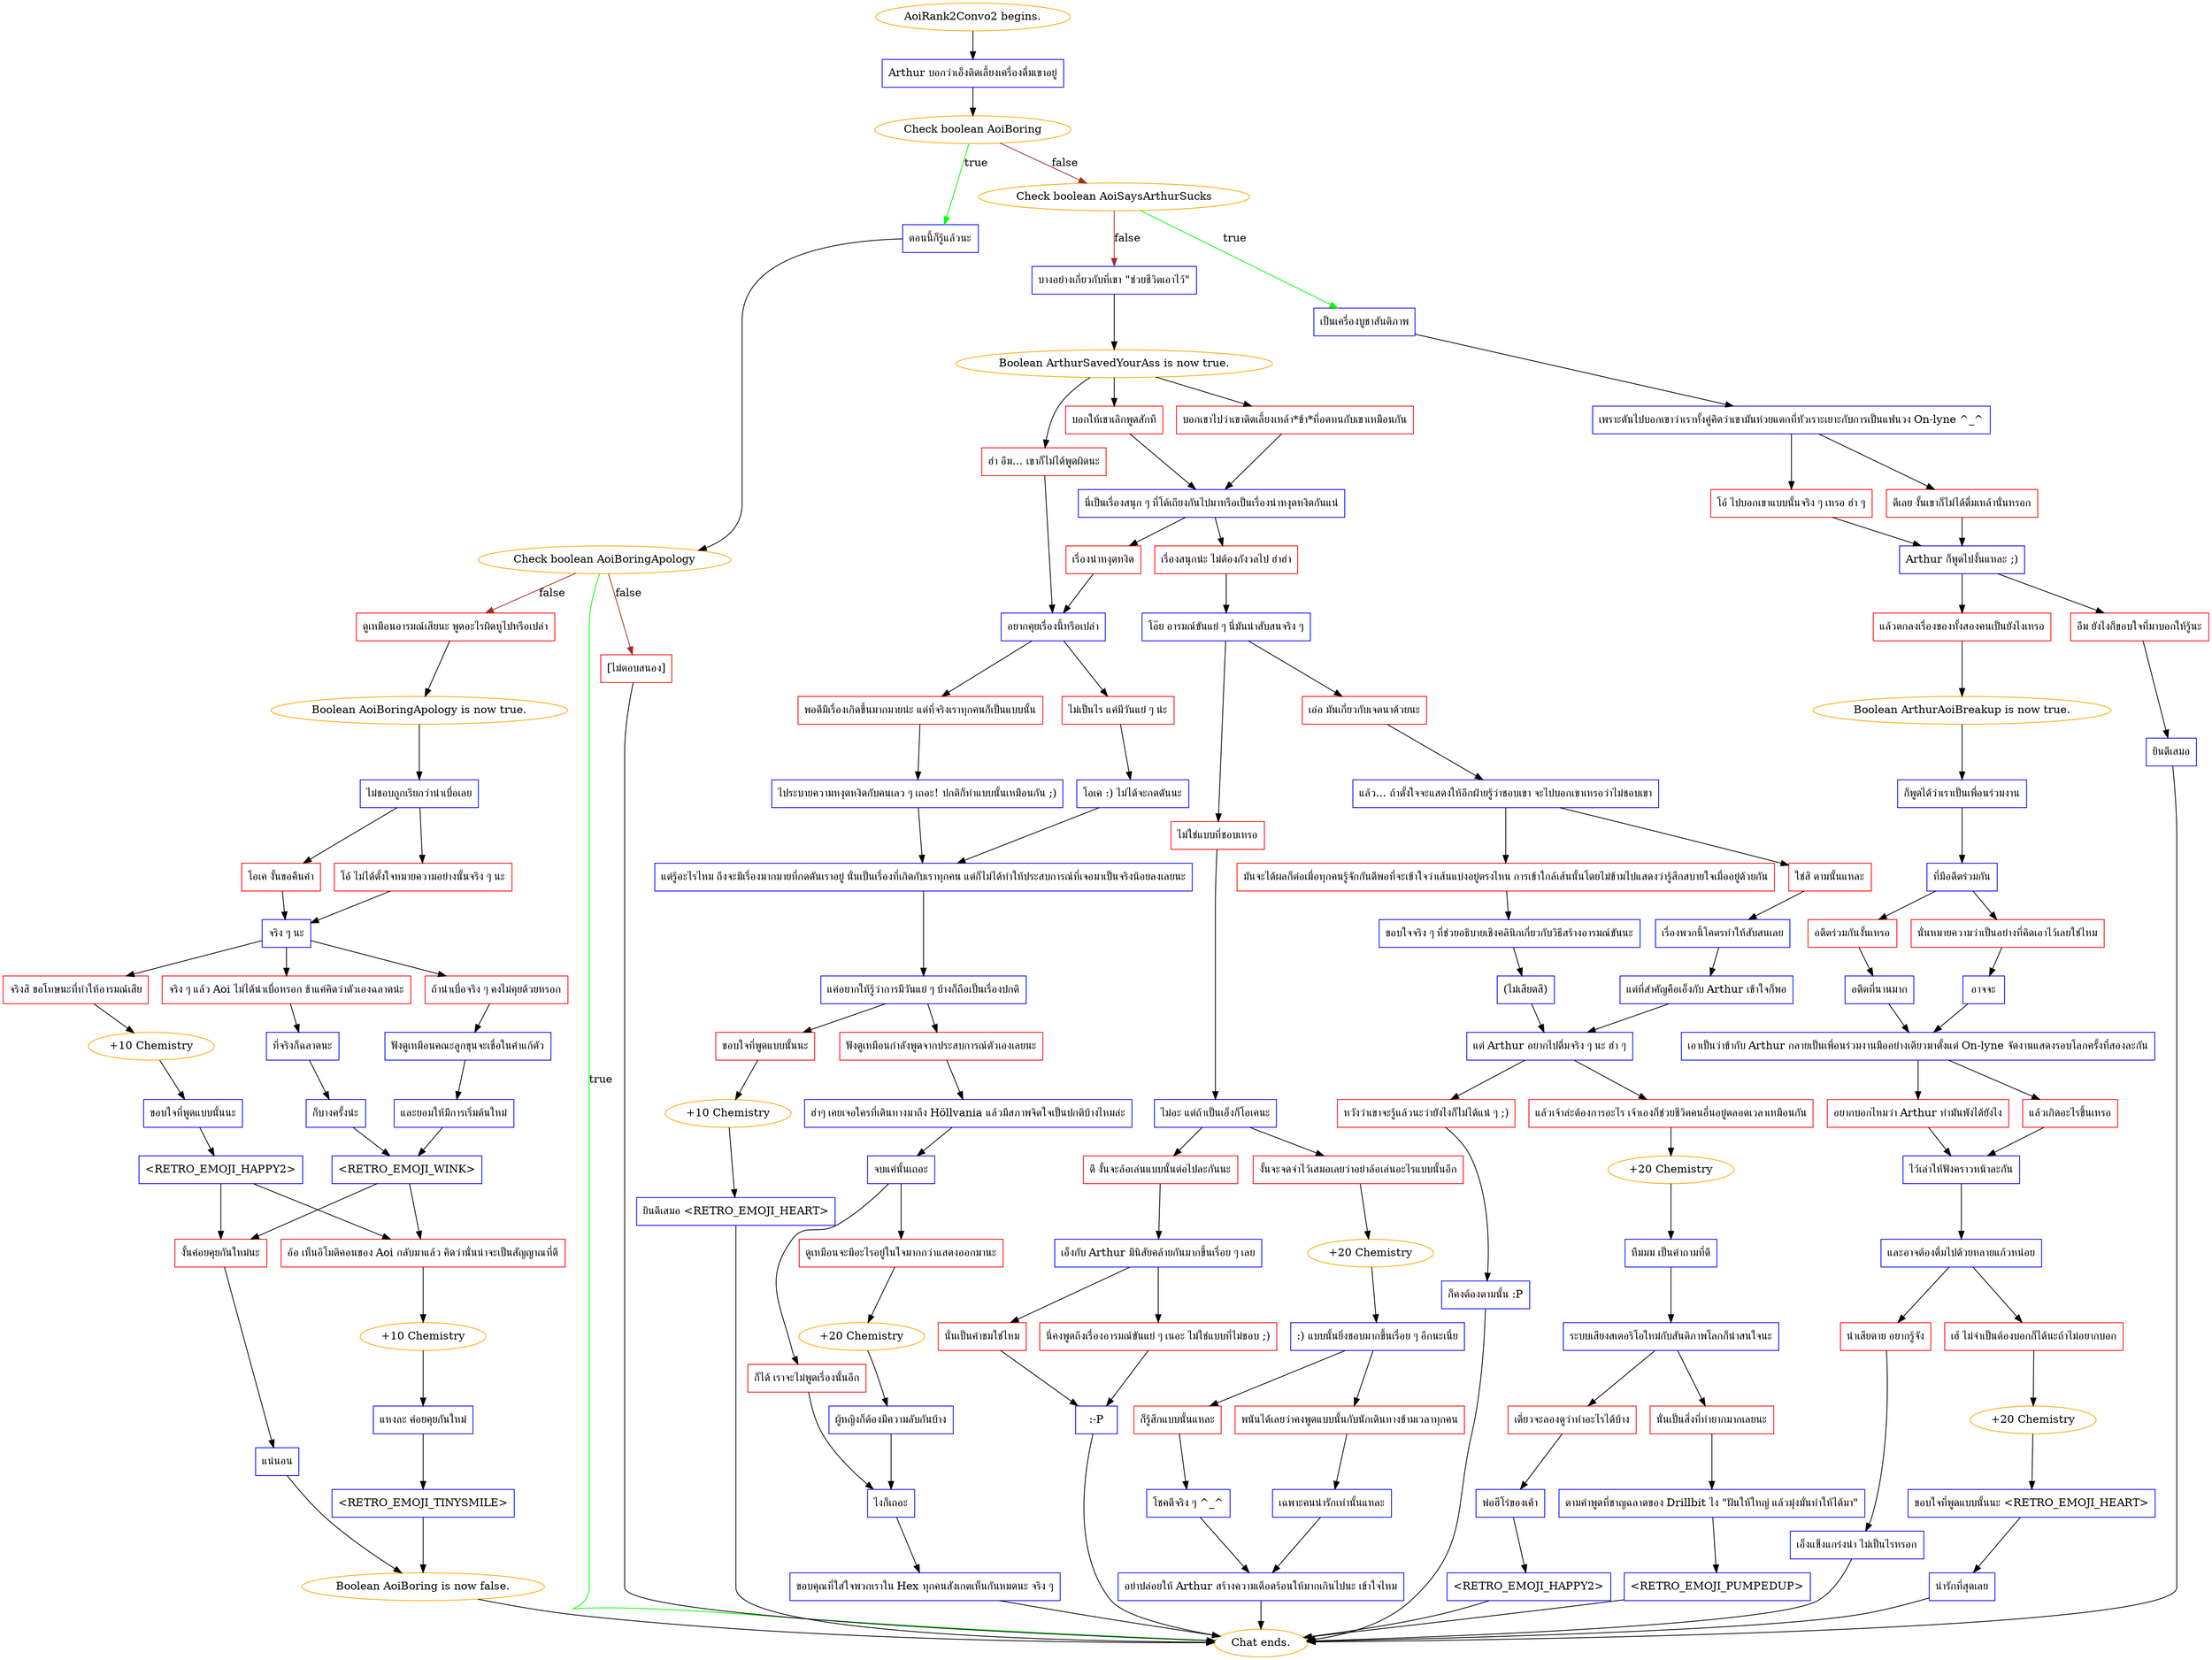 digraph {
	"AoiRank2Convo2 begins." [color=orange];
		"AoiRank2Convo2 begins." -> j4070007574;
	j4070007574 [label="Arthur บอกว่าเอ็งติดเลี้ยงเครื่องดื่มเขาอยู่",shape=box,color=blue];
		j4070007574 -> j1813516089;
	j1813516089 [label="Check boolean AoiBoring",color=orange];
		j1813516089 -> j3413070239 [label=true,color=green];
		j1813516089 -> j465871379 [label=false,color=brown];
	j3413070239 [label="ตอนนี้ก็รู้แล้วนะ",shape=box,color=blue];
		j3413070239 -> j2848214661;
	j465871379 [label="Check boolean AoiSaysArthurSucks",color=orange];
		j465871379 -> j18117579 [label=true,color=green];
		j465871379 -> j313764283 [label=false,color=brown];
	j2848214661 [label="Check boolean AoiBoringApology",color=orange];
		j2848214661 -> "Chat ends." [label=true,color=green];
		j2848214661 -> j3698578207 [label=false,color=brown];
		j2848214661 -> j3641950350 [label=false,color=brown];
	j18117579 [label="เป็นเครื่องบูชาสันติภาพ",shape=box,color=blue];
		j18117579 -> j990719776;
	j313764283 [label="บางอย่างเกี่ยวกับที่เขา \"ช่วยชีวิตเอาไว้\"",shape=box,color=blue];
		j313764283 -> j181488844;
	"Chat ends." [color=orange];
	j3698578207 [label="ดูเหมือนอารมณ์เสียนะ พูดอะไรผิดหูไปหรือเปล่า",shape=box,color=red];
		j3698578207 -> j2111251563;
	j3641950350 [label="[ไม่ตอบสนอง]",shape=box,color=red];
		j3641950350 -> "Chat ends.";
	j990719776 [label="เพราะดันไปบอกเขาว่าเราทั้งคู่คิดว่าเขามันห่วยแตกที่หัวเราะเยาะกับการเป็นแฟนวง On-lyne ^_^",shape=box,color=blue];
		j990719776 -> j446027638;
		j990719776 -> j295815782;
	j181488844 [label="Boolean ArthurSavedYourAss is now true.",color=orange];
		j181488844 -> j744739658;
		j181488844 -> j391308580;
		j181488844 -> j4009959995;
	j2111251563 [label="Boolean AoiBoringApology is now true.",color=orange];
		j2111251563 -> j1560256172;
	j446027638 [label="ดีเลย งั้นเขาก็ไม่ได้ดื่มเหล้านั่นหรอก",shape=box,color=red];
		j446027638 -> j944838470;
	j295815782 [label="โอ้ ไปบอกเขาแบบนั้นจริง ๆ เหรอ ฮ่า ๆ",shape=box,color=red];
		j295815782 -> j944838470;
	j744739658 [label="ฮ่า อืม... เขาก็ไม่ได้พูดผิดนะ",shape=box,color=red];
		j744739658 -> j3602016655;
	j391308580 [label="บอกให้เขาเลิกพูดสักที",shape=box,color=red];
		j391308580 -> j3680396519;
	j4009959995 [label="บอกเขาไปว่าเขาติดเลี้ยงเหล้า*ข้า*ที่อดทนกับเขาเหมือนกัน",shape=box,color=red];
		j4009959995 -> j3680396519;
	j1560256172 [label="ไม่ชอบถูกเรียกว่าน่าเบื่อเลย",shape=box,color=blue];
		j1560256172 -> j3761917845;
		j1560256172 -> j954143333;
	j944838470 [label="Arthur ก็พูดไปงั้นแหละ ;)",shape=box,color=blue];
		j944838470 -> j714350046;
		j944838470 -> j528179752;
	j3602016655 [label="อยากคุยเรื่องนี้หรือเปล่า",shape=box,color=blue];
		j3602016655 -> j3128508874;
		j3602016655 -> j1499406738;
	j3680396519 [label="นี่เป็นเรื่องสนุก ๆ ที่โต้เถียงกันไปมาหรือเป็นเรื่องน่าหงุดหงิดกันแน่",shape=box,color=blue];
		j3680396519 -> j93437848;
		j3680396519 -> j2143823481;
	j3761917845 [label="โอ้ ไม่ได้ตั้งใจหมายความอย่างนั้นจริง ๆ นะ",shape=box,color=red];
		j3761917845 -> j3100145097;
	j954143333 [label="โอเค งั้นขอคืนคำ",shape=box,color=red];
		j954143333 -> j3100145097;
	j714350046 [label="อืม ยังไงก็ขอบใจที่มาบอกให้รู้นะ",shape=box,color=red];
		j714350046 -> j4180872550;
	j528179752 [label="แล้วตกลงเรื่องของทั้งสองคนเป็นยังไงเหรอ",shape=box,color=red];
		j528179752 -> j823471793;
	j3128508874 [label="ไม่เป็นไร แค่มีวันแย่ ๆ น่ะ",shape=box,color=red];
		j3128508874 -> j915453069;
	j1499406738 [label="พอดีมีเรื่องเกิดขึ้นมากมายน่ะ แต่ที่จริงเราทุกคนก็เป็นแบบนั้น",shape=box,color=red];
		j1499406738 -> j1751988687;
	j93437848 [label="เรื่องน่าหงุดหงิด",shape=box,color=red];
		j93437848 -> j3602016655;
	j2143823481 [label="เรื่องสนุกน่ะ ไม่ต้องกังวลไป ฮ่าฮ่า",shape=box,color=red];
		j2143823481 -> j1820205687;
	j3100145097 [label="จริง ๆ นะ",shape=box,color=blue];
		j3100145097 -> j864935637;
		j3100145097 -> j3093293557;
		j3100145097 -> j2201705189;
	j4180872550 [label="ยินดีเสมอ",shape=box,color=blue];
		j4180872550 -> "Chat ends.";
	j823471793 [label="Boolean ArthurAoiBreakup is now true.",color=orange];
		j823471793 -> j4158064327;
	j915453069 [label="โอเค :) ไม่ได้จะกดดันนะ",shape=box,color=blue];
		j915453069 -> j2010836646;
	j1751988687 [label="ไประบายความหงุดหงิดกับคนเลว ๆ เถอะ! ปกติก็ทำแบบนั้นเหมือนกัน ;)",shape=box,color=blue];
		j1751988687 -> j2010836646;
	j1820205687 [label="โอ๊ย อารมณ์ขันแย่ ๆ นี่มันน่าสับสนจริง ๆ",shape=box,color=blue];
		j1820205687 -> j273177762;
		j1820205687 -> j2122635774;
	j864935637 [label="จริงสิ ขอโทษนะที่ทำให้อารมณ์เสีย",shape=box,color=red];
		j864935637 -> j2979674809;
	j3093293557 [label="จริง ๆ แล้ว Aoi ไม่ได้น่าเบื่อหรอก ข้าแค่คิดว่าตัวเองฉลาดน่ะ",shape=box,color=red];
		j3093293557 -> j3441808639;
	j2201705189 [label="ถ้าน่าเบื่อจริง ๆ คงไม่คุยด้วยหรอก",shape=box,color=red];
		j2201705189 -> j495578661;
	j4158064327 [label="ก็พูดได้ว่าเราเป็นเพื่อนร่วมงาน",shape=box,color=blue];
		j4158064327 -> j2327596892;
	j2010836646 [label="แต่รู้อะไรไหม ถึงจะมีเรื่องมากมายที่กดดันเราอยู่ นั่นเป็นเรื่องที่เกิดกับเราทุกคน แต่ก็ไม่ได้ทำให้ประสบการณ์ที่เจอมาเป็นจริงน้อยลงเลยนะ",shape=box,color=blue];
		j2010836646 -> j3668464400;
	j273177762 [label="ไม่ใช่แบบที่ชอบเหรอ",shape=box,color=red];
		j273177762 -> j2534453009;
	j2122635774 [label="เอ่อ มันเกี่ยวกับเจตนาด้วยนะ",shape=box,color=red];
		j2122635774 -> j2916267954;
	j2979674809 [label="+10 Chemistry",color=orange];
		j2979674809 -> j109874994;
	j3441808639 [label="ที่จริงก็ฉลาดนะ",shape=box,color=blue];
		j3441808639 -> j3511697923;
	j495578661 [label="ฟังดูเหมือนคณะลูกขุนจะเชื่อในคำแก้ตัว",shape=box,color=blue];
		j495578661 -> j1738748528;
	j2327596892 [label="ที่มีอดีตร่วมกัน",shape=box,color=blue];
		j2327596892 -> j2419419037;
		j2327596892 -> j2681585084;
	j3668464400 [label="แค่อยากให้รู้ว่าการมีวันแย่ ๆ บ้างก็ถือเป็นเรื่องปกติ",shape=box,color=blue];
		j3668464400 -> j707283131;
		j3668464400 -> j4252418617;
	j2534453009 [label="ไม่อะ แต่ถ้าเป็นเอ็งก็โอเคนะ",shape=box,color=blue];
		j2534453009 -> j4123669406;
		j2534453009 -> j33544157;
	j2916267954 [label="แล้ว... ถ้าตั้งใจจะแสดงให้อีกฝ่ายรู้ว่าชอบเขา จะไปบอกเขาเหรอว่าไม่ชอบเขา",shape=box,color=blue];
		j2916267954 -> j1793871010;
		j2916267954 -> j3937991824;
	j109874994 [label="ขอบใจที่พูดแบบนั้นนะ",shape=box,color=blue];
		j109874994 -> j915643679;
	j3511697923 [label="ก็บางครั้งน่ะ",shape=box,color=blue];
		j3511697923 -> j242158032;
	j1738748528 [label="และยอมให้มีการเริ่มต้นใหม่",shape=box,color=blue];
		j1738748528 -> j242158032;
	j2419419037 [label="นั่นหมายความว่าเป็นอย่างที่คิดเอาไว้เลยใช่ไหม",shape=box,color=red];
		j2419419037 -> j2815158379;
	j2681585084 [label="อดีตร่วมกันงั้นเหรอ",shape=box,color=red];
		j2681585084 -> j645594225;
	j707283131 [label="ขอบใจที่พูดแบบนั้นนะ",shape=box,color=red];
		j707283131 -> j3159603914;
	j4252418617 [label="ฟังดูเหมือนกำลังพูดจากประสบการณ์ตัวเองเลยนะ",shape=box,color=red];
		j4252418617 -> j865495871;
	j4123669406 [label="งั้นจะจดจำไว้เสมอเลยว่าอย่าล้อเล่นอะไรแบบนั้นอีก",shape=box,color=red];
		j4123669406 -> j1670626571;
	j33544157 [label="ดี งั้นจะล้อเล่นแบบนั้นต่อไปละกันนะ",shape=box,color=red];
		j33544157 -> j4205099593;
	j1793871010 [label="มันจะได้ผลก็ต่อเมื่อทุกคนรู้จักกันดีพอที่จะเข้าใจว่าเส้นแบ่งอยู่ตรงไหน การเข้าใกล้เส้นนั้นโดยไม่ข้ามไปแสดงว่ารู้สึกสบายใจเมื่ออยู่ด้วยกัน",shape=box,color=red];
		j1793871010 -> j2392019571;
	j3937991824 [label="ใช่สิ ตามนั้นแหละ",shape=box,color=red];
		j3937991824 -> j2258858038;
	j915643679 [label="<RETRO_EMOJI_HAPPY2>",shape=box,color=blue];
		j915643679 -> j1491377726;
		j915643679 -> j4179088557;
	j242158032 [label="<RETRO_EMOJI_WINK>",shape=box,color=blue];
		j242158032 -> j1491377726;
		j242158032 -> j4179088557;
	j2815158379 [label="อาจจะ",shape=box,color=blue];
		j2815158379 -> j1353775920;
	j645594225 [label="อดีตที่นานมาก",shape=box,color=blue];
		j645594225 -> j1353775920;
	j3159603914 [label="+10 Chemistry",color=orange];
		j3159603914 -> j3428721657;
	j865495871 [label="ฮ่าๆ เคยเจอใครที่เดินทางมาถึง Höllvania แล้วมีสภาพจิตใจเป็นปกติบ้างไหมล่ะ",shape=box,color=blue];
		j865495871 -> j1419157949;
	j1670626571 [label="+20 Chemistry",color=orange];
		j1670626571 -> j1439331174;
	j4205099593 [label="เอ็งกับ Arthur มีนิสัยคล้ายกันมากขึ้นเรื่อย ๆ เลย",shape=box,color=blue];
		j4205099593 -> j868273638;
		j4205099593 -> j3664429653;
	j2392019571 [label="ขอบใจจริง ๆ ที่ช่วยอธิบายเชิงคลินิกเกี่ยวกับวิธีสร้างอารมณ์ขันนะ",shape=box,color=blue];
		j2392019571 -> j40477492;
	j2258858038 [label="เรื่องพวกนี้โคตรทำให้สับสนเลย",shape=box,color=blue];
		j2258858038 -> j2743052525;
	j1491377726 [label="งั้นค่อยคุยกันใหม่นะ",shape=box,color=red];
		j1491377726 -> j4054790527;
	j4179088557 [label="อ้อ เห็นอิโมติคอนของ Aoi กลับมาแล้ว คิดว่านั่นน่าจะเป็นสัญญาณที่ดี",shape=box,color=red];
		j4179088557 -> j3570590051;
	j1353775920 [label="เอาเป็นว่าข้ากับ Arthur กลายเป็นเพื่อนร่วมงานมืออย่างเดียวมาตั้งแต่ On-lyne จัดงานแสดงรอบโลกครั้งที่สองละกัน",shape=box,color=blue];
		j1353775920 -> j2404752495;
		j1353775920 -> j3405959633;
	j3428721657 [label="ยินดีเสมอ <RETRO_EMOJI_HEART>",shape=box,color=blue];
		j3428721657 -> "Chat ends.";
	j1419157949 [label="จบแค่นั้นเถอะ",shape=box,color=blue];
		j1419157949 -> j1588432302;
		j1419157949 -> j794539782;
	j1439331174 [label=":) แบบนั้นยิ่งชอบมากขึ้นเรื่อย ๆ อีกนะเนี่ย",shape=box,color=blue];
		j1439331174 -> j1152558757;
		j1439331174 -> j1583186188;
	j868273638 [label="นั่นเป็นคำชมใช่ไหม",shape=box,color=red];
		j868273638 -> j3282717222;
	j3664429653 [label="นี่คงพูดถึงเรื่องอารมณ์ขันแย่ ๆ เนอะ ไม่ใช่แบบที่ไม่ชอบ ;)",shape=box,color=red];
		j3664429653 -> j3282717222;
	j40477492 [label="(ไม่เสียดสี)",shape=box,color=blue];
		j40477492 -> j85934001;
	j2743052525 [label="แต่ที่สำคัญคือเอ็งกับ Arthur เข้าใจก็พอ",shape=box,color=blue];
		j2743052525 -> j85934001;
	j4054790527 [label="แน่นอน",shape=box,color=blue];
		j4054790527 -> j1984221796;
	j3570590051 [label="+10 Chemistry",color=orange];
		j3570590051 -> j4158148064;
	j2404752495 [label="แล้วเกิดอะไรขึ้นเหรอ",shape=box,color=red];
		j2404752495 -> j3671011576;
	j3405959633 [label="อยากบอกไหมว่า Arthur ทำมันพังได้ยังไง",shape=box,color=red];
		j3405959633 -> j3671011576;
	j1588432302 [label="ดูเหมือนจะมีอะไรอยู่ในใจมากกว่าแสดงออกมานะ",shape=box,color=red];
		j1588432302 -> j786530721;
	j794539782 [label="ก็ได้ เราจะไม่พูดเรื่องนั้นอีก",shape=box,color=red];
		j794539782 -> j3103724838;
	j1152558757 [label="ก็รู้สึกแบบนั้นแหละ",shape=box,color=red];
		j1152558757 -> j3713088917;
	j1583186188 [label="พนันได้เลยว่าคงพูดแบบนั้นกับนักเดินทางข้ามเวลาทุกคน",shape=box,color=red];
		j1583186188 -> j1769341501;
	j3282717222 [label=":-P",shape=box,color=blue];
		j3282717222 -> "Chat ends.";
	j85934001 [label="แต่ Arthur อยากไปดื่มจริง ๆ นะ ฮ่า ๆ",shape=box,color=blue];
		j85934001 -> j3936960640;
		j85934001 -> j2403360591;
	j1984221796 [label="Boolean AoiBoring is now false.",color=orange];
		j1984221796 -> "Chat ends.";
	j4158148064 [label="แหงละ ค่อยคุยกันใหม่",shape=box,color=blue];
		j4158148064 -> j3248434141;
	j3671011576 [label="ไว้เล่าให้ฟังคราวหน้าละกัน",shape=box,color=blue];
		j3671011576 -> j56193247;
	j786530721 [label="+20 Chemistry",color=orange];
		j786530721 -> j3979241550;
	j3103724838 [label="ไงก็เถอะ",shape=box,color=blue];
		j3103724838 -> j3962625168;
	j3713088917 [label="โชคดีจริง ๆ ^_^",shape=box,color=blue];
		j3713088917 -> j2047951413;
	j1769341501 [label="เฉพาะคนน่ารักเท่านั้นแหละ",shape=box,color=blue];
		j1769341501 -> j2047951413;
	j3936960640 [label="หวังว่าเขาจะรู้แล้วนะว่ายังไงก็ไม่ได้แน่ ๆ ;)",shape=box,color=red];
		j3936960640 -> j1542939206;
	j2403360591 [label="แล้วเจ้าล่ะต้องการอะไร เจ้าเองก็ช่วยชีวิตคนอื่นอยู่ตลอดเวลาเหมือนกัน",shape=box,color=red];
		j2403360591 -> j4253390547;
	j3248434141 [label="<RETRO_EMOJI_TINYSMILE>",shape=box,color=blue];
		j3248434141 -> j1984221796;
	j56193247 [label="และอาจต้องดื่มไปด้วยหลายแก้วหน่อย",shape=box,color=blue];
		j56193247 -> j1538098404;
		j56193247 -> j2204476696;
	j3979241550 [label="ผู้หญิงก็ต้องมีความลับกันบ้าง",shape=box,color=blue];
		j3979241550 -> j3103724838;
	j3962625168 [label="ขอบคุณที่ใส่ใจพวกเราใน Hex ทุกคนสังเกตเห็นกันหมดนะ จริง ๆ",shape=box,color=blue];
		j3962625168 -> "Chat ends.";
	j2047951413 [label="อย่าปล่อยให้ Arthur สร้างความเดือดร้อนให้มากเกินไปนะ เข้าใจไหม",shape=box,color=blue];
		j2047951413 -> "Chat ends.";
	j1542939206 [label="ก็คงต้องตามนั้น :P",shape=box,color=blue];
		j1542939206 -> "Chat ends.";
	j4253390547 [label="+20 Chemistry",color=orange];
		j4253390547 -> j345304950;
	j1538098404 [label="เฮ้ ไม่จำเป็นต้องบอกก็ได้นะถ้าไม่อยากบอก",shape=box,color=red];
		j1538098404 -> j3501833369;
	j2204476696 [label="น่าเสียดาย อยากรู้จัง",shape=box,color=red];
		j2204476696 -> j3168788721;
	j345304950 [label="หืมมม เป็นคำถามที่ดี",shape=box,color=blue];
		j345304950 -> j853638622;
	j3501833369 [label="+20 Chemistry",color=orange];
		j3501833369 -> j3571288506;
	j3168788721 [label="เอ็งแข็งแกร่งน่า ไม่เป็นไรหรอก",shape=box,color=blue];
		j3168788721 -> "Chat ends.";
	j853638622 [label="ระบบเสียงสเตอริโอใหม่กับสันติภาพโลกก็น่าสนใจนะ",shape=box,color=blue];
		j853638622 -> j2906818019;
		j853638622 -> j1292040356;
	j3571288506 [label="ขอบใจที่พูดแบบนั้นนะ <RETRO_EMOJI_HEART>",shape=box,color=blue];
		j3571288506 -> j4235753355;
	j2906818019 [label="เดี๋ยวจะลองดูว่าทำอะไรได้บ้าง",shape=box,color=red];
		j2906818019 -> j3040478402;
	j1292040356 [label="นั่นเป็นสิ่งที่ทำยากมากเลยนะ",shape=box,color=red];
		j1292040356 -> j4218622485;
	j4235753355 [label="น่ารักที่สุดเลย",shape=box,color=blue];
		j4235753355 -> "Chat ends.";
	j3040478402 [label="พ่อฮีโร่ของเค้า",shape=box,color=blue];
		j3040478402 -> j2682020255;
	j4218622485 [label="ตามคำพูดที่ชาญฉลาดของ Drillbit ไง \"ฝันให้ใหญ่ แล้วมุ่งมั่นทำให้ได้มา\"",shape=box,color=blue];
		j4218622485 -> j2705132100;
	j2682020255 [label="<RETRO_EMOJI_HAPPY2>",shape=box,color=blue];
		j2682020255 -> "Chat ends.";
	j2705132100 [label="<RETRO_EMOJI_PUMPEDUP>",shape=box,color=blue];
		j2705132100 -> "Chat ends.";
}